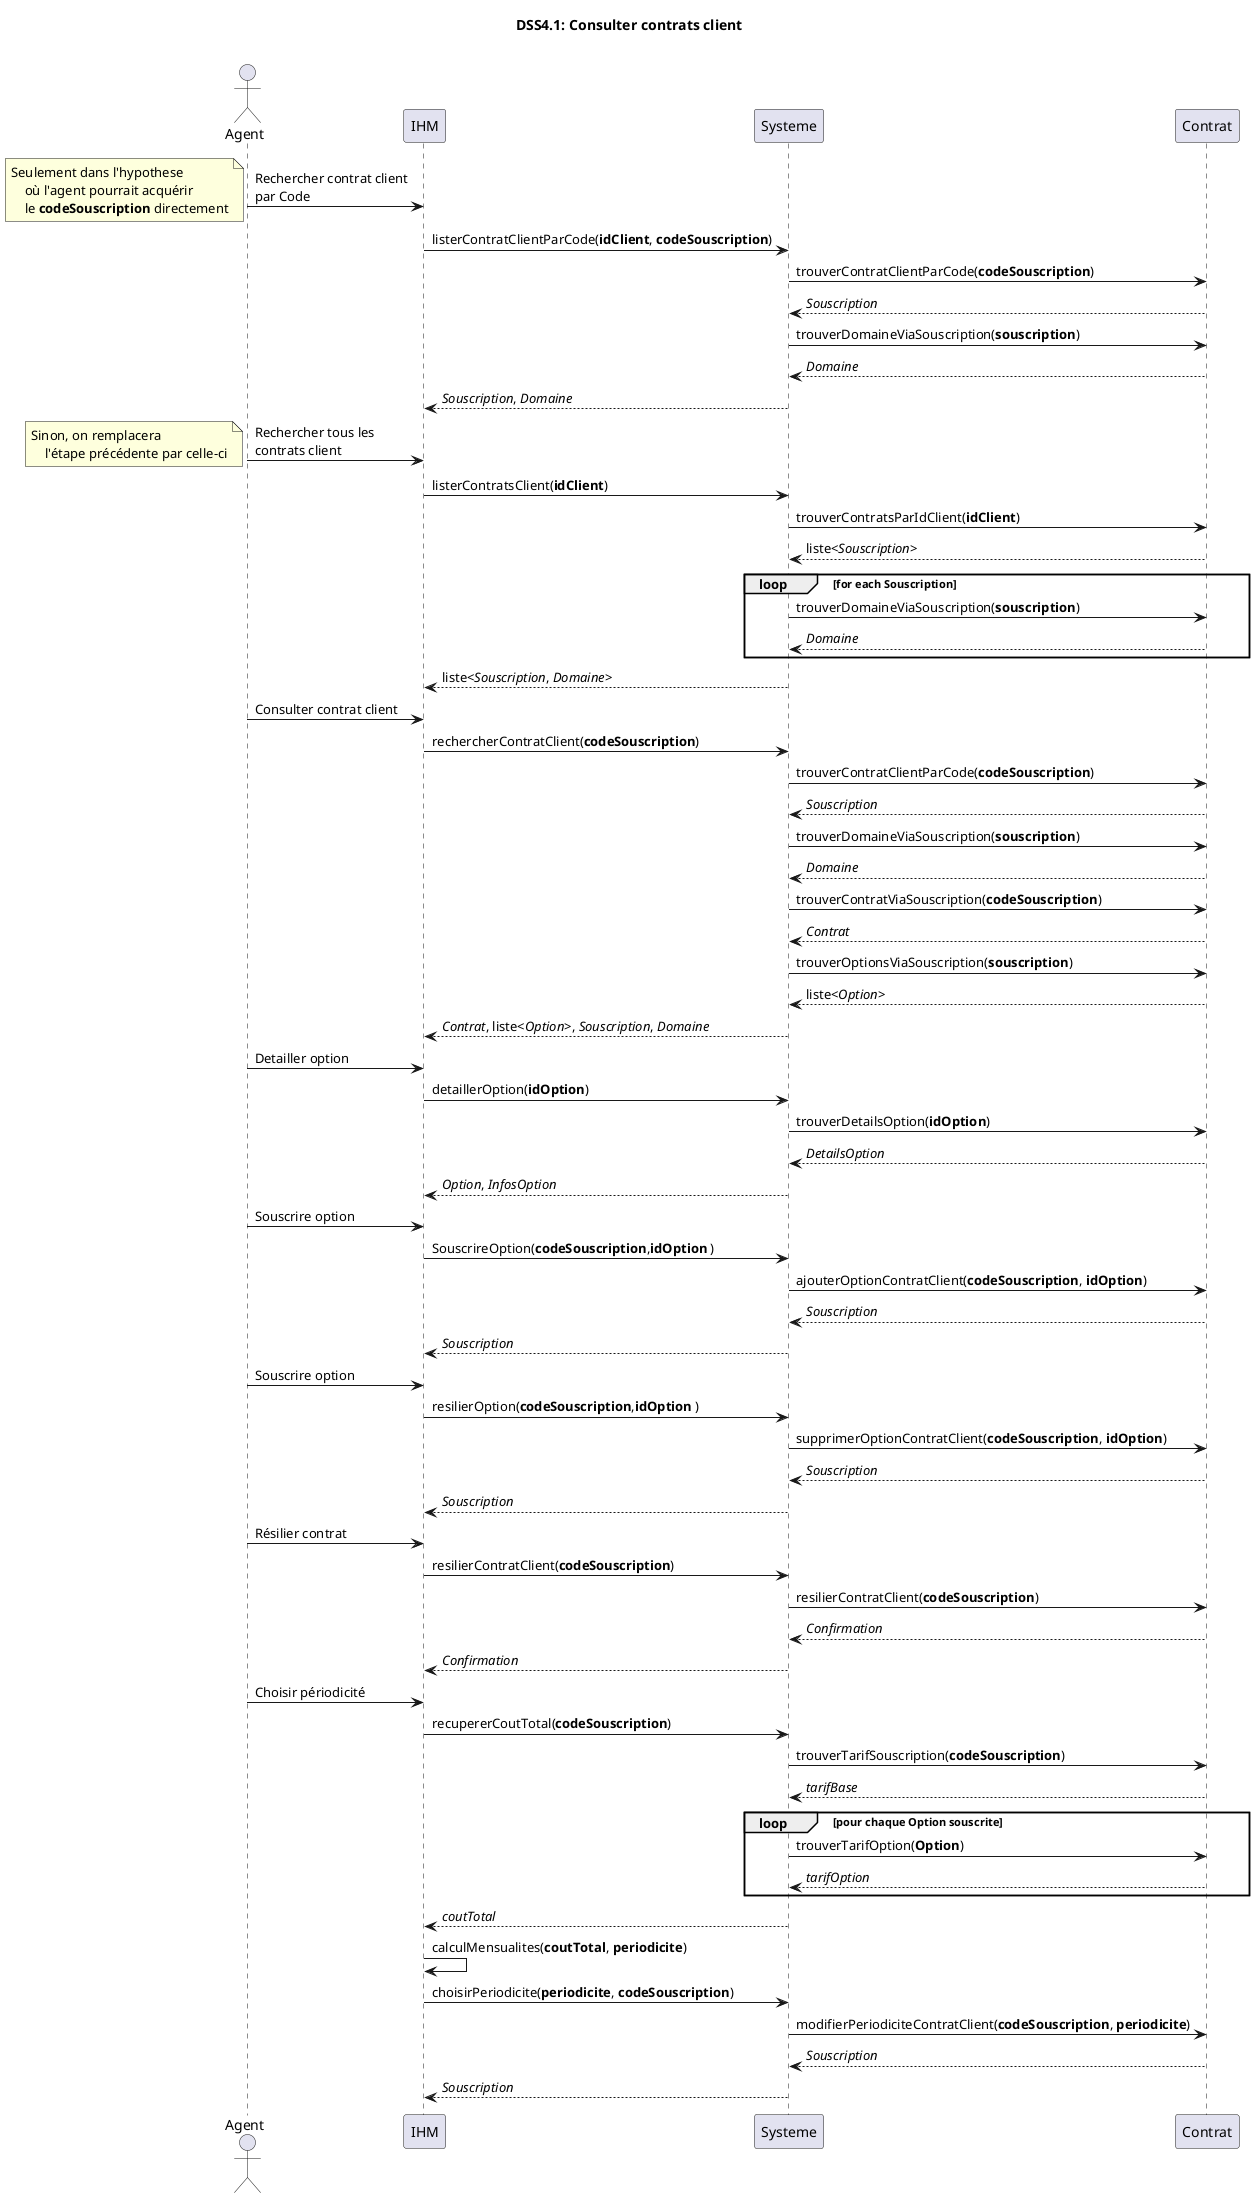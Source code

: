 @startuml
title DSS4.1: Consulter contrats client\n

actor Agent as A
participant IHM
participant Systeme
participant Contrat


A -> IHM : Rechercher contrat client\npar Code
    note left : Seulement dans l'hypothese\n\
    où l'agent pourrait acquérir\n\
    le **codeSouscription** directement
    IHM -> Systeme : listerContratClientParCode(**idClient**, **codeSouscription**)
        Systeme -> Contrat : trouverContratClientParCode(**codeSouscription**)
        Contrat --> Systeme : //Souscription//
        Systeme -> Contrat : trouverDomaineViaSouscription(**souscription**)
        Contrat --> Systeme : //Domaine//
    Systeme --> IHM : //Souscription//, //Domaine//


A -> IHM : Rechercher tous les\ncontrats client
    note left : Sinon, on remplacera\n\
    l'étape précédente par celle-ci
    IHM -> Systeme : listerContratsClient(**idClient**)
        Systeme -> Contrat : trouverContratsParIdClient(**idClient**)
        Contrat --> Systeme : liste<//Souscription//>
        loop for each Souscription
            Systeme -> Contrat : trouverDomaineViaSouscription(**souscription**)
            Contrat --> Systeme : //Domaine//
        end
    Systeme --> IHM : liste<//Souscription//, //Domaine//>


A -> IHM : Consulter contrat client
    IHM -> Systeme : rechercherContratClient(**codeSouscription**)
        Systeme -> Contrat : trouverContratClientParCode(**codeSouscription**)
        Contrat --> Systeme : //Souscription//
        Systeme -> Contrat : trouverDomaineViaSouscription(**souscription**)
        Contrat --> Systeme : //Domaine//
        Systeme -> Contrat : trouverContratViaSouscription(**codeSouscription**)
        Contrat --> Systeme : //Contrat//
        Systeme -> Contrat : trouverOptionsViaSouscription(**souscription**)
        Contrat --> Systeme : liste<//Option//>
    Systeme --> IHM : //Contrat//, liste<//Option//>, //Souscription//, //Domaine//

A -> IHM : Detailler option
    IHM -> Systeme : detaillerOption(**idOption**)
        Systeme -> Contrat : trouverDetailsOption(**idOption**)
        Contrat --> Systeme : //DetailsOption//
    Systeme --> IHM : //Option//, //InfosOption//

A -> IHM : Souscrire option
    IHM -> Systeme : SouscrireOption(**codeSouscription**,**idOption** )
        Systeme -> Contrat : ajouterOptionContratClient(**codeSouscription**, **idOption**)
        Contrat --> Systeme : //Souscription//
    Systeme --> IHM : //Souscription//

A -> IHM : Souscrire option
    IHM -> Systeme : resilierOption(**codeSouscription**,**idOption** )
        Systeme -> Contrat : supprimerOptionContratClient(**codeSouscription**, **idOption**)
        Contrat --> Systeme : //Souscription//
    Systeme --> IHM : //Souscription//

A -> IHM : Résilier contrat
    IHM -> Systeme : resilierContratClient(**codeSouscription**)
        Systeme -> Contrat : resilierContratClient(**codeSouscription**)
        Contrat --> Systeme : //Confirmation//
    Systeme --> IHM : //Confirmation//

A -> IHM : Choisir périodicité
    IHM -> Systeme : recupererCoutTotal(**codeSouscription**)
        Systeme -> Contrat : trouverTarifSouscription(**codeSouscription**)
        Contrat --> Systeme : //tarifBase//
        loop pour chaque Option souscrite
            Systeme -> Contrat : trouverTarifOption(**Option**)
            Contrat --> Systeme : //tarifOption//
        end
        Systeme --> IHM : //coutTotal//
    IHM -> IHM : calculMensualites(**coutTotal**, **periodicite**)
    
    IHM -> Systeme : choisirPeriodicite(**periodicite**, **codeSouscription**)
        Systeme -> Contrat : modifierPeriodiciteContratClient(**codeSouscription**, **periodicite**)
        Contrat --> Systeme : //Souscription//
    Systeme --> IHM : //Souscription//
@enduml
